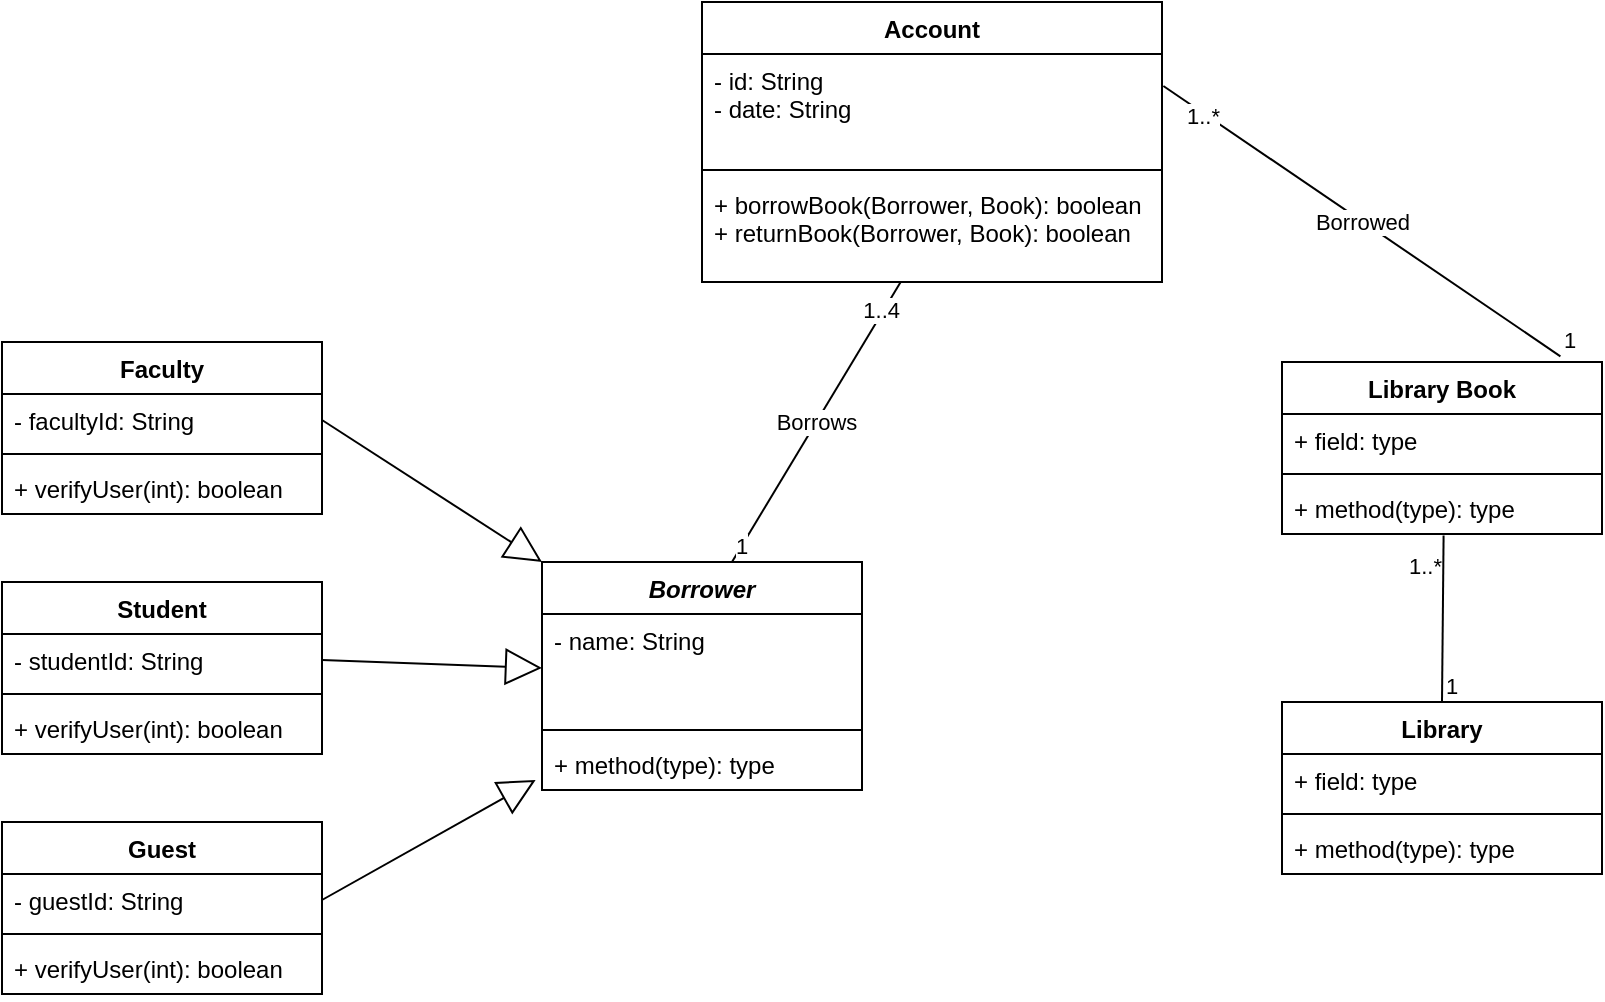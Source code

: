 <mxfile version="15.5.2" type="github">
  <diagram id="4OVCEcOneE8dYbryRmd-" name="Page-1">
    <mxGraphModel dx="1038" dy="1658" grid="1" gridSize="10" guides="1" tooltips="1" connect="1" arrows="1" fold="1" page="1" pageScale="1" pageWidth="827" pageHeight="1169" math="0" shadow="0">
      <root>
        <mxCell id="0" />
        <mxCell id="1" parent="0" />
        <mxCell id="EIXL3A06h5EK1AlhY3RM-1" value="Borrower" style="swimlane;fontStyle=3;align=center;verticalAlign=top;childLayout=stackLayout;horizontal=1;startSize=26;horizontalStack=0;resizeParent=1;resizeParentMax=0;resizeLast=0;collapsible=1;marginBottom=0;" vertex="1" parent="1">
          <mxGeometry x="320" y="150" width="160" height="114" as="geometry" />
        </mxCell>
        <mxCell id="EIXL3A06h5EK1AlhY3RM-2" value="- name: String" style="text;strokeColor=none;fillColor=none;align=left;verticalAlign=top;spacingLeft=4;spacingRight=4;overflow=hidden;rotatable=0;points=[[0,0.5],[1,0.5]];portConstraint=eastwest;" vertex="1" parent="EIXL3A06h5EK1AlhY3RM-1">
          <mxGeometry y="26" width="160" height="54" as="geometry" />
        </mxCell>
        <mxCell id="EIXL3A06h5EK1AlhY3RM-3" value="" style="line;strokeWidth=1;fillColor=none;align=left;verticalAlign=middle;spacingTop=-1;spacingLeft=3;spacingRight=3;rotatable=0;labelPosition=right;points=[];portConstraint=eastwest;" vertex="1" parent="EIXL3A06h5EK1AlhY3RM-1">
          <mxGeometry y="80" width="160" height="8" as="geometry" />
        </mxCell>
        <mxCell id="EIXL3A06h5EK1AlhY3RM-4" value="+ method(type): type" style="text;strokeColor=none;fillColor=none;align=left;verticalAlign=top;spacingLeft=4;spacingRight=4;overflow=hidden;rotatable=0;points=[[0,0.5],[1,0.5]];portConstraint=eastwest;" vertex="1" parent="EIXL3A06h5EK1AlhY3RM-1">
          <mxGeometry y="88" width="160" height="26" as="geometry" />
        </mxCell>
        <mxCell id="EIXL3A06h5EK1AlhY3RM-5" value="Faculty" style="swimlane;fontStyle=1;align=center;verticalAlign=top;childLayout=stackLayout;horizontal=1;startSize=26;horizontalStack=0;resizeParent=1;resizeParentMax=0;resizeLast=0;collapsible=1;marginBottom=0;" vertex="1" parent="1">
          <mxGeometry x="50" y="40" width="160" height="86" as="geometry" />
        </mxCell>
        <mxCell id="EIXL3A06h5EK1AlhY3RM-6" value="- facultyId: String" style="text;strokeColor=none;fillColor=none;align=left;verticalAlign=top;spacingLeft=4;spacingRight=4;overflow=hidden;rotatable=0;points=[[0,0.5],[1,0.5]];portConstraint=eastwest;" vertex="1" parent="EIXL3A06h5EK1AlhY3RM-5">
          <mxGeometry y="26" width="160" height="26" as="geometry" />
        </mxCell>
        <mxCell id="EIXL3A06h5EK1AlhY3RM-7" value="" style="line;strokeWidth=1;fillColor=none;align=left;verticalAlign=middle;spacingTop=-1;spacingLeft=3;spacingRight=3;rotatable=0;labelPosition=right;points=[];portConstraint=eastwest;" vertex="1" parent="EIXL3A06h5EK1AlhY3RM-5">
          <mxGeometry y="52" width="160" height="8" as="geometry" />
        </mxCell>
        <mxCell id="EIXL3A06h5EK1AlhY3RM-8" value="+ verifyUser(int): boolean" style="text;strokeColor=none;fillColor=none;align=left;verticalAlign=top;spacingLeft=4;spacingRight=4;overflow=hidden;rotatable=0;points=[[0,0.5],[1,0.5]];portConstraint=eastwest;" vertex="1" parent="EIXL3A06h5EK1AlhY3RM-5">
          <mxGeometry y="60" width="160" height="26" as="geometry" />
        </mxCell>
        <mxCell id="EIXL3A06h5EK1AlhY3RM-9" value="Student" style="swimlane;fontStyle=1;align=center;verticalAlign=top;childLayout=stackLayout;horizontal=1;startSize=26;horizontalStack=0;resizeParent=1;resizeParentMax=0;resizeLast=0;collapsible=1;marginBottom=0;" vertex="1" parent="1">
          <mxGeometry x="50" y="160" width="160" height="86" as="geometry" />
        </mxCell>
        <mxCell id="EIXL3A06h5EK1AlhY3RM-10" value="- studentId: String" style="text;strokeColor=none;fillColor=none;align=left;verticalAlign=top;spacingLeft=4;spacingRight=4;overflow=hidden;rotatable=0;points=[[0,0.5],[1,0.5]];portConstraint=eastwest;" vertex="1" parent="EIXL3A06h5EK1AlhY3RM-9">
          <mxGeometry y="26" width="160" height="26" as="geometry" />
        </mxCell>
        <mxCell id="EIXL3A06h5EK1AlhY3RM-11" value="" style="line;strokeWidth=1;fillColor=none;align=left;verticalAlign=middle;spacingTop=-1;spacingLeft=3;spacingRight=3;rotatable=0;labelPosition=right;points=[];portConstraint=eastwest;" vertex="1" parent="EIXL3A06h5EK1AlhY3RM-9">
          <mxGeometry y="52" width="160" height="8" as="geometry" />
        </mxCell>
        <mxCell id="EIXL3A06h5EK1AlhY3RM-12" value="+ verifyUser(int): boolean" style="text;strokeColor=none;fillColor=none;align=left;verticalAlign=top;spacingLeft=4;spacingRight=4;overflow=hidden;rotatable=0;points=[[0,0.5],[1,0.5]];portConstraint=eastwest;" vertex="1" parent="EIXL3A06h5EK1AlhY3RM-9">
          <mxGeometry y="60" width="160" height="26" as="geometry" />
        </mxCell>
        <mxCell id="EIXL3A06h5EK1AlhY3RM-13" value="Guest" style="swimlane;fontStyle=1;align=center;verticalAlign=top;childLayout=stackLayout;horizontal=1;startSize=26;horizontalStack=0;resizeParent=1;resizeParentMax=0;resizeLast=0;collapsible=1;marginBottom=0;" vertex="1" parent="1">
          <mxGeometry x="50" y="280" width="160" height="86" as="geometry" />
        </mxCell>
        <mxCell id="EIXL3A06h5EK1AlhY3RM-14" value="- guestId: String" style="text;strokeColor=none;fillColor=none;align=left;verticalAlign=top;spacingLeft=4;spacingRight=4;overflow=hidden;rotatable=0;points=[[0,0.5],[1,0.5]];portConstraint=eastwest;" vertex="1" parent="EIXL3A06h5EK1AlhY3RM-13">
          <mxGeometry y="26" width="160" height="26" as="geometry" />
        </mxCell>
        <mxCell id="EIXL3A06h5EK1AlhY3RM-15" value="" style="line;strokeWidth=1;fillColor=none;align=left;verticalAlign=middle;spacingTop=-1;spacingLeft=3;spacingRight=3;rotatable=0;labelPosition=right;points=[];portConstraint=eastwest;" vertex="1" parent="EIXL3A06h5EK1AlhY3RM-13">
          <mxGeometry y="52" width="160" height="8" as="geometry" />
        </mxCell>
        <mxCell id="EIXL3A06h5EK1AlhY3RM-16" value="+ verifyUser(int): boolean" style="text;strokeColor=none;fillColor=none;align=left;verticalAlign=top;spacingLeft=4;spacingRight=4;overflow=hidden;rotatable=0;points=[[0,0.5],[1,0.5]];portConstraint=eastwest;" vertex="1" parent="EIXL3A06h5EK1AlhY3RM-13">
          <mxGeometry y="60" width="160" height="26" as="geometry" />
        </mxCell>
        <mxCell id="EIXL3A06h5EK1AlhY3RM-17" value="Library" style="swimlane;fontStyle=1;align=center;verticalAlign=top;childLayout=stackLayout;horizontal=1;startSize=26;horizontalStack=0;resizeParent=1;resizeParentMax=0;resizeLast=0;collapsible=1;marginBottom=0;" vertex="1" parent="1">
          <mxGeometry x="690" y="220" width="160" height="86" as="geometry" />
        </mxCell>
        <mxCell id="EIXL3A06h5EK1AlhY3RM-18" value="+ field: type" style="text;strokeColor=none;fillColor=none;align=left;verticalAlign=top;spacingLeft=4;spacingRight=4;overflow=hidden;rotatable=0;points=[[0,0.5],[1,0.5]];portConstraint=eastwest;" vertex="1" parent="EIXL3A06h5EK1AlhY3RM-17">
          <mxGeometry y="26" width="160" height="26" as="geometry" />
        </mxCell>
        <mxCell id="EIXL3A06h5EK1AlhY3RM-19" value="" style="line;strokeWidth=1;fillColor=none;align=left;verticalAlign=middle;spacingTop=-1;spacingLeft=3;spacingRight=3;rotatable=0;labelPosition=right;points=[];portConstraint=eastwest;" vertex="1" parent="EIXL3A06h5EK1AlhY3RM-17">
          <mxGeometry y="52" width="160" height="8" as="geometry" />
        </mxCell>
        <mxCell id="EIXL3A06h5EK1AlhY3RM-20" value="+ method(type): type" style="text;strokeColor=none;fillColor=none;align=left;verticalAlign=top;spacingLeft=4;spacingRight=4;overflow=hidden;rotatable=0;points=[[0,0.5],[1,0.5]];portConstraint=eastwest;" vertex="1" parent="EIXL3A06h5EK1AlhY3RM-17">
          <mxGeometry y="60" width="160" height="26" as="geometry" />
        </mxCell>
        <mxCell id="EIXL3A06h5EK1AlhY3RM-22" value="" style="endArrow=block;endSize=16;endFill=0;html=1;rounded=0;exitX=1;exitY=0.5;exitDx=0;exitDy=0;entryX=-0.02;entryY=0.808;entryDx=0;entryDy=0;entryPerimeter=0;" edge="1" parent="1" target="EIXL3A06h5EK1AlhY3RM-4">
          <mxGeometry width="160" relative="1" as="geometry">
            <mxPoint x="210" y="319" as="sourcePoint" />
            <mxPoint x="330" y="239" as="targetPoint" />
          </mxGeometry>
        </mxCell>
        <mxCell id="EIXL3A06h5EK1AlhY3RM-23" value="" style="endArrow=block;endSize=16;endFill=0;html=1;rounded=0;exitX=1;exitY=0.5;exitDx=0;exitDy=0;entryX=0;entryY=0;entryDx=0;entryDy=0;" edge="1" parent="1" source="EIXL3A06h5EK1AlhY3RM-6" target="EIXL3A06h5EK1AlhY3RM-1">
          <mxGeometry width="160" relative="1" as="geometry">
            <mxPoint x="220" y="100" as="sourcePoint" />
            <mxPoint x="340" y="20" as="targetPoint" />
          </mxGeometry>
        </mxCell>
        <mxCell id="EIXL3A06h5EK1AlhY3RM-24" value="" style="endArrow=block;endSize=16;endFill=0;html=1;rounded=0;exitX=1;exitY=0.5;exitDx=0;exitDy=0;entryX=0;entryY=0.5;entryDx=0;entryDy=0;" edge="1" parent="1" source="EIXL3A06h5EK1AlhY3RM-10" target="EIXL3A06h5EK1AlhY3RM-2">
          <mxGeometry width="160" relative="1" as="geometry">
            <mxPoint x="220" y="220" as="sourcePoint" />
            <mxPoint x="340" y="140" as="targetPoint" />
          </mxGeometry>
        </mxCell>
        <mxCell id="EIXL3A06h5EK1AlhY3RM-25" value="Library Book" style="swimlane;fontStyle=1;align=center;verticalAlign=top;childLayout=stackLayout;horizontal=1;startSize=26;horizontalStack=0;resizeParent=1;resizeParentMax=0;resizeLast=0;collapsible=1;marginBottom=0;" vertex="1" parent="1">
          <mxGeometry x="690" y="50" width="160" height="86" as="geometry" />
        </mxCell>
        <mxCell id="EIXL3A06h5EK1AlhY3RM-26" value="+ field: type" style="text;strokeColor=none;fillColor=none;align=left;verticalAlign=top;spacingLeft=4;spacingRight=4;overflow=hidden;rotatable=0;points=[[0,0.5],[1,0.5]];portConstraint=eastwest;" vertex="1" parent="EIXL3A06h5EK1AlhY3RM-25">
          <mxGeometry y="26" width="160" height="26" as="geometry" />
        </mxCell>
        <mxCell id="EIXL3A06h5EK1AlhY3RM-27" value="" style="line;strokeWidth=1;fillColor=none;align=left;verticalAlign=middle;spacingTop=-1;spacingLeft=3;spacingRight=3;rotatable=0;labelPosition=right;points=[];portConstraint=eastwest;" vertex="1" parent="EIXL3A06h5EK1AlhY3RM-25">
          <mxGeometry y="52" width="160" height="8" as="geometry" />
        </mxCell>
        <mxCell id="EIXL3A06h5EK1AlhY3RM-28" value="+ method(type): type" style="text;strokeColor=none;fillColor=none;align=left;verticalAlign=top;spacingLeft=4;spacingRight=4;overflow=hidden;rotatable=0;points=[[0,0.5],[1,0.5]];portConstraint=eastwest;" vertex="1" parent="EIXL3A06h5EK1AlhY3RM-25">
          <mxGeometry y="60" width="160" height="26" as="geometry" />
        </mxCell>
        <mxCell id="EIXL3A06h5EK1AlhY3RM-40" value="" style="endArrow=none;html=1;rounded=0;exitX=0.5;exitY=0;exitDx=0;exitDy=0;entryX=0.505;entryY=1.031;entryDx=0;entryDy=0;entryPerimeter=0;" edge="1" parent="1" source="EIXL3A06h5EK1AlhY3RM-17" target="EIXL3A06h5EK1AlhY3RM-28">
          <mxGeometry relative="1" as="geometry">
            <mxPoint x="540" y="210" as="sourcePoint" />
            <mxPoint x="700" y="210" as="targetPoint" />
          </mxGeometry>
        </mxCell>
        <mxCell id="EIXL3A06h5EK1AlhY3RM-41" value="1" style="edgeLabel;resizable=0;html=1;align=left;verticalAlign=bottom;" connectable="0" vertex="1" parent="EIXL3A06h5EK1AlhY3RM-40">
          <mxGeometry x="-1" relative="1" as="geometry" />
        </mxCell>
        <mxCell id="EIXL3A06h5EK1AlhY3RM-42" value="1..*" style="edgeLabel;resizable=0;html=1;align=right;verticalAlign=bottom;" connectable="0" vertex="1" parent="EIXL3A06h5EK1AlhY3RM-40">
          <mxGeometry x="1" relative="1" as="geometry">
            <mxPoint y="23" as="offset" />
          </mxGeometry>
        </mxCell>
        <mxCell id="EIXL3A06h5EK1AlhY3RM-54" value="Account" style="swimlane;fontStyle=1;align=center;verticalAlign=top;childLayout=stackLayout;horizontal=1;startSize=26;horizontalStack=0;resizeParent=1;resizeParentMax=0;resizeLast=0;collapsible=1;marginBottom=0;" vertex="1" parent="1">
          <mxGeometry x="400" y="-130" width="230" height="140" as="geometry" />
        </mxCell>
        <mxCell id="EIXL3A06h5EK1AlhY3RM-55" value="- id: String&#xa;- date: String" style="text;strokeColor=none;fillColor=none;align=left;verticalAlign=top;spacingLeft=4;spacingRight=4;overflow=hidden;rotatable=0;points=[[0,0.5],[1,0.5]];portConstraint=eastwest;" vertex="1" parent="EIXL3A06h5EK1AlhY3RM-54">
          <mxGeometry y="26" width="230" height="54" as="geometry" />
        </mxCell>
        <mxCell id="EIXL3A06h5EK1AlhY3RM-56" value="" style="line;strokeWidth=1;fillColor=none;align=left;verticalAlign=middle;spacingTop=-1;spacingLeft=3;spacingRight=3;rotatable=0;labelPosition=right;points=[];portConstraint=eastwest;" vertex="1" parent="EIXL3A06h5EK1AlhY3RM-54">
          <mxGeometry y="80" width="230" height="8" as="geometry" />
        </mxCell>
        <mxCell id="EIXL3A06h5EK1AlhY3RM-57" value="+ borrowBook(Borrower, Book): boolean&#xa;+ returnBook(Borrower, Book): boolean" style="text;strokeColor=none;fillColor=none;align=left;verticalAlign=top;spacingLeft=4;spacingRight=4;overflow=hidden;rotatable=0;points=[[0,0.5],[1,0.5]];portConstraint=eastwest;" vertex="1" parent="EIXL3A06h5EK1AlhY3RM-54">
          <mxGeometry y="88" width="230" height="52" as="geometry" />
        </mxCell>
        <mxCell id="EIXL3A06h5EK1AlhY3RM-58" value="Borrows" style="endArrow=none;html=1;rounded=0;" edge="1" parent="1" target="EIXL3A06h5EK1AlhY3RM-57">
          <mxGeometry relative="1" as="geometry">
            <mxPoint x="414.991" y="150" as="sourcePoint" />
            <mxPoint x="458.65" y="-16" as="targetPoint" />
          </mxGeometry>
        </mxCell>
        <mxCell id="EIXL3A06h5EK1AlhY3RM-59" value="1" style="edgeLabel;resizable=0;html=1;align=left;verticalAlign=bottom;" connectable="0" vertex="1" parent="EIXL3A06h5EK1AlhY3RM-58">
          <mxGeometry x="-1" relative="1" as="geometry" />
        </mxCell>
        <mxCell id="EIXL3A06h5EK1AlhY3RM-60" value="1..4" style="edgeLabel;resizable=0;html=1;align=right;verticalAlign=bottom;" connectable="0" vertex="1" parent="EIXL3A06h5EK1AlhY3RM-58">
          <mxGeometry x="1" relative="1" as="geometry">
            <mxPoint y="23" as="offset" />
          </mxGeometry>
        </mxCell>
        <mxCell id="EIXL3A06h5EK1AlhY3RM-61" value="Borrowed" style="endArrow=none;html=1;rounded=0;entryX=1.003;entryY=0.296;entryDx=0;entryDy=0;entryPerimeter=0;exitX=0.87;exitY=-0.033;exitDx=0;exitDy=0;exitPerimeter=0;" edge="1" parent="1" source="EIXL3A06h5EK1AlhY3RM-25" target="EIXL3A06h5EK1AlhY3RM-55">
          <mxGeometry relative="1" as="geometry">
            <mxPoint x="700.001" y="-44" as="sourcePoint" />
            <mxPoint x="743.66" y="-210" as="targetPoint" />
          </mxGeometry>
        </mxCell>
        <mxCell id="EIXL3A06h5EK1AlhY3RM-62" value="1" style="edgeLabel;resizable=0;html=1;align=left;verticalAlign=bottom;" connectable="0" vertex="1" parent="EIXL3A06h5EK1AlhY3RM-61">
          <mxGeometry x="-1" relative="1" as="geometry" />
        </mxCell>
        <mxCell id="EIXL3A06h5EK1AlhY3RM-63" value="1..*" style="edgeLabel;resizable=0;html=1;align=right;verticalAlign=bottom;" connectable="0" vertex="1" parent="EIXL3A06h5EK1AlhY3RM-61">
          <mxGeometry x="1" relative="1" as="geometry">
            <mxPoint x="29" y="23" as="offset" />
          </mxGeometry>
        </mxCell>
      </root>
    </mxGraphModel>
  </diagram>
</mxfile>
